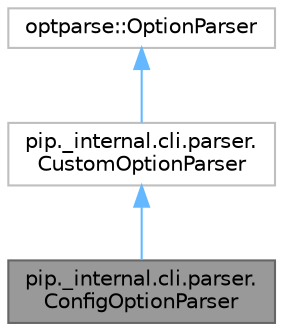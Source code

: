 digraph "pip._internal.cli.parser.ConfigOptionParser"
{
 // LATEX_PDF_SIZE
  bgcolor="transparent";
  edge [fontname=Helvetica,fontsize=10,labelfontname=Helvetica,labelfontsize=10];
  node [fontname=Helvetica,fontsize=10,shape=box,height=0.2,width=0.4];
  Node1 [id="Node000001",label="pip._internal.cli.parser.\lConfigOptionParser",height=0.2,width=0.4,color="gray40", fillcolor="grey60", style="filled", fontcolor="black",tooltip=" "];
  Node2 -> Node1 [id="edge1_Node000001_Node000002",dir="back",color="steelblue1",style="solid",tooltip=" "];
  Node2 [id="Node000002",label="pip._internal.cli.parser.\lCustomOptionParser",height=0.2,width=0.4,color="grey75", fillcolor="white", style="filled",URL="$d6/d54/classpip_1_1__internal_1_1cli_1_1parser_1_1CustomOptionParser.html",tooltip=" "];
  Node3 -> Node2 [id="edge2_Node000002_Node000003",dir="back",color="steelblue1",style="solid",tooltip=" "];
  Node3 [id="Node000003",label="optparse::OptionParser",height=0.2,width=0.4,color="grey75", fillcolor="white", style="filled",tooltip=" "];
}
